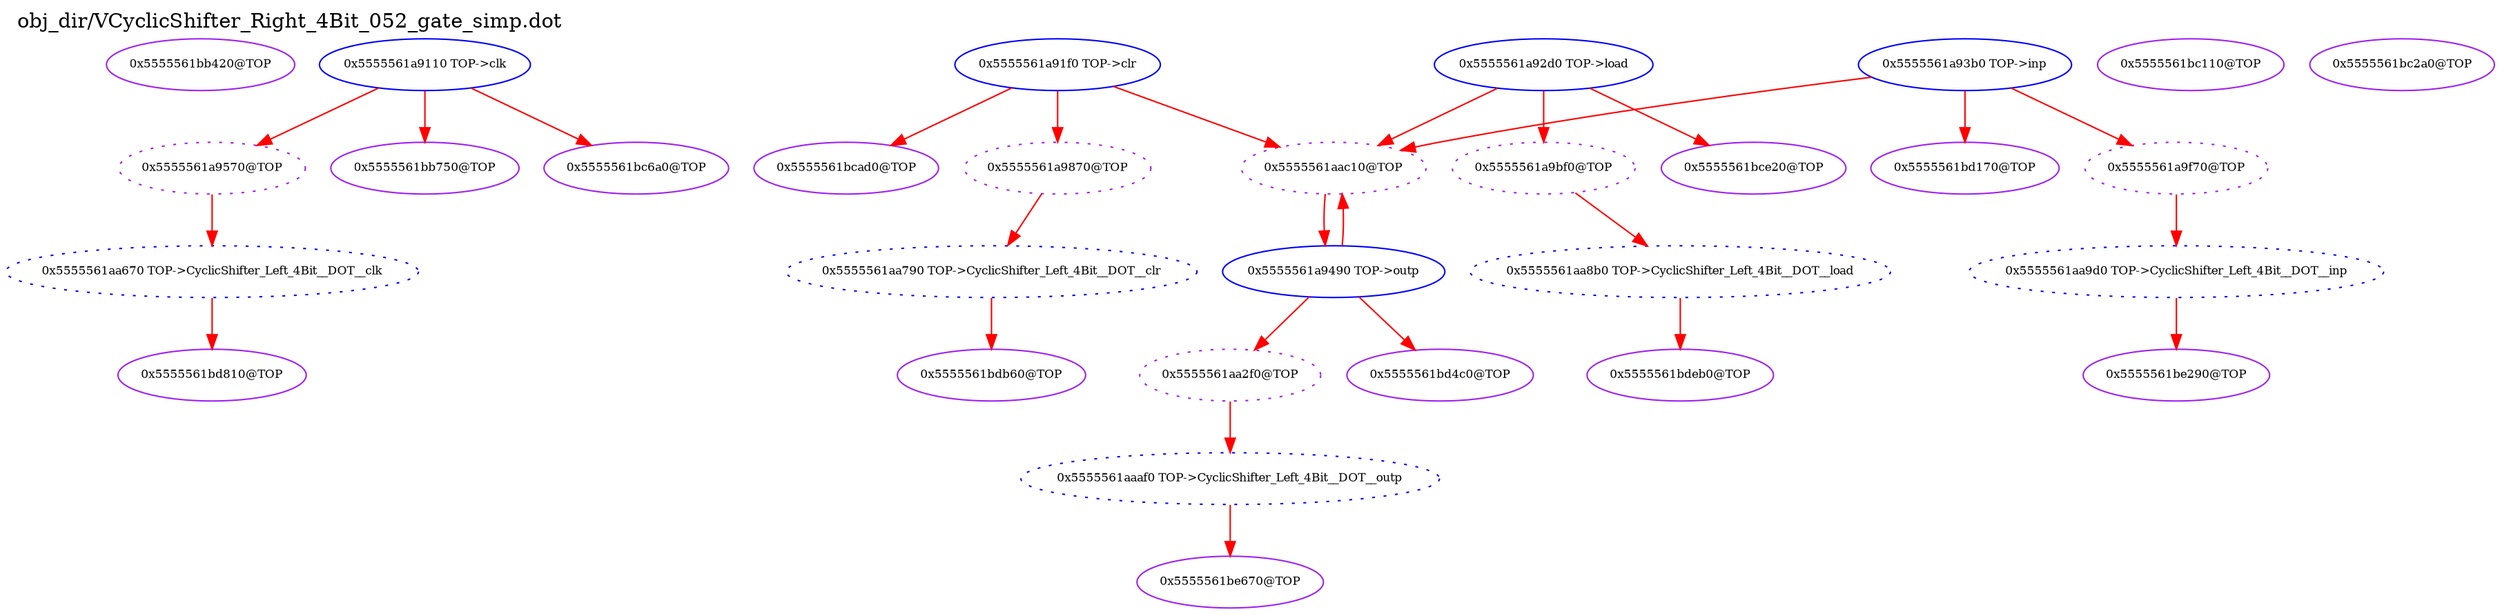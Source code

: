 digraph v3graph {
	graph	[label="obj_dir/VCyclicShifter_Right_4Bit_052_gate_simp.dot",
		 labelloc=t, labeljust=l,
		 //size="7.5,10",
		 rankdir=TB];
	n0	[fontsize=8 label="0x5555561bb420@TOP", color=purple];
	n1	[fontsize=8 label="0x5555561a9570@TOP", color=purple, style=dotted];
	n2	[fontsize=8 label="0x5555561a9110 TOP->clk", color=blue];
	n3	[fontsize=8 label="0x5555561aa670 TOP->CyclicShifter_Left_4Bit__DOT__clk", color=blue, style=dotted];
	n4	[fontsize=8 label="0x5555561a9870@TOP", color=purple, style=dotted];
	n5	[fontsize=8 label="0x5555561a91f0 TOP->clr", color=blue];
	n6	[fontsize=8 label="0x5555561aa790 TOP->CyclicShifter_Left_4Bit__DOT__clr", color=blue, style=dotted];
	n7	[fontsize=8 label="0x5555561a9bf0@TOP", color=purple, style=dotted];
	n8	[fontsize=8 label="0x5555561a92d0 TOP->load", color=blue];
	n9	[fontsize=8 label="0x5555561aa8b0 TOP->CyclicShifter_Left_4Bit__DOT__load", color=blue, style=dotted];
	n10	[fontsize=8 label="0x5555561a9f70@TOP", color=purple, style=dotted];
	n11	[fontsize=8 label="0x5555561a93b0 TOP->inp", color=blue];
	n12	[fontsize=8 label="0x5555561aa9d0 TOP->CyclicShifter_Left_4Bit__DOT__inp", color=blue, style=dotted];
	n13	[fontsize=8 label="0x5555561aa2f0@TOP", color=purple, style=dotted];
	n14	[fontsize=8 label="0x5555561a9490 TOP->outp", color=blue];
	n15	[fontsize=8 label="0x5555561aaaf0 TOP->CyclicShifter_Left_4Bit__DOT__outp", color=blue, style=dotted];
	n16	[fontsize=8 label="0x5555561bb750@TOP", color=purple];
	n17	[fontsize=8 label="0x5555561aac10@TOP", color=purple, style=dotted];
	n18	[fontsize=8 label="0x5555561bc110@TOP", color=purple];
	n19	[fontsize=8 label="0x5555561bc2a0@TOP", color=purple];
	n20	[fontsize=8 label="0x5555561bc6a0@TOP", color=purple];
	n21	[fontsize=8 label="0x5555561bcad0@TOP", color=purple];
	n22	[fontsize=8 label="0x5555561bce20@TOP", color=purple];
	n23	[fontsize=8 label="0x5555561bd170@TOP", color=purple];
	n24	[fontsize=8 label="0x5555561bd4c0@TOP", color=purple];
	n25	[fontsize=8 label="0x5555561bd810@TOP", color=purple];
	n26	[fontsize=8 label="0x5555561bdb60@TOP", color=purple];
	n27	[fontsize=8 label="0x5555561bdeb0@TOP", color=purple];
	n28	[fontsize=8 label="0x5555561be290@TOP", color=purple];
	n29	[fontsize=8 label="0x5555561be670@TOP", color=purple];
	n1 -> n3 [fontsize=8 label="" weight=1 color=red];
	n2 -> n1 [fontsize=8 label="" weight=1 color=red];
	n2 -> n16 [fontsize=8 label="" weight=1 color=red];
	n2 -> n20 [fontsize=8 label="" weight=1 color=red];
	n3 -> n25 [fontsize=8 label="" weight=1 color=red];
	n4 -> n6 [fontsize=8 label="" weight=1 color=red];
	n5 -> n4 [fontsize=8 label="" weight=1 color=red];
	n5 -> n17 [fontsize=8 label="" weight=1 color=red];
	n5 -> n21 [fontsize=8 label="" weight=1 color=red];
	n6 -> n26 [fontsize=8 label="" weight=1 color=red];
	n7 -> n9 [fontsize=8 label="" weight=1 color=red];
	n8 -> n7 [fontsize=8 label="" weight=1 color=red];
	n8 -> n17 [fontsize=8 label="" weight=1 color=red];
	n8 -> n22 [fontsize=8 label="" weight=1 color=red];
	n9 -> n27 [fontsize=8 label="" weight=1 color=red];
	n10 -> n12 [fontsize=8 label="" weight=1 color=red];
	n11 -> n10 [fontsize=8 label="" weight=1 color=red];
	n11 -> n17 [fontsize=8 label="" weight=1 color=red];
	n11 -> n23 [fontsize=8 label="" weight=1 color=red];
	n12 -> n28 [fontsize=8 label="" weight=1 color=red];
	n13 -> n15 [fontsize=8 label="" weight=1 color=red];
	n14 -> n13 [fontsize=8 label="" weight=1 color=red];
	n14 -> n17 [fontsize=8 label="" weight=2 color=red];
	n14 -> n24 [fontsize=8 label="" weight=1 color=red];
	n15 -> n29 [fontsize=8 label="" weight=1 color=red];
	n17 -> n14 [fontsize=8 label="" weight=1 color=red];
}
